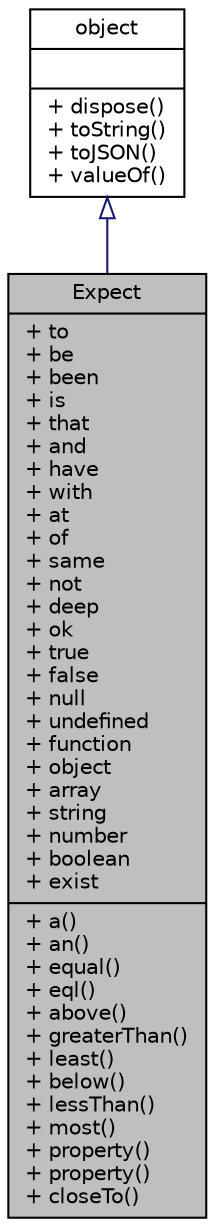 digraph "Expect"
{
  edge [fontname="Helvetica",fontsize="10",labelfontname="Helvetica",labelfontsize="10"];
  node [fontname="Helvetica",fontsize="10",shape=record];
  Node1 [label="{Expect\n|+ to\l+ be\l+ been\l+ is\l+ that\l+ and\l+ have\l+ with\l+ at\l+ of\l+ same\l+ not\l+ deep\l+ ok\l+ true\l+ false\l+ null\l+ undefined\l+ function\l+ object\l+ array\l+ string\l+ number\l+ boolean\l+ exist\l|+ a()\l+ an()\l+ equal()\l+ eql()\l+ above()\l+ greaterThan()\l+ least()\l+ below()\l+ lessThan()\l+ most()\l+ property()\l+ property()\l+ closeTo()\l}",height=0.2,width=0.4,color="black", fillcolor="grey75", style="filled", fontcolor="black"];
  Node2 -> Node1 [dir="back",color="midnightblue",fontsize="10",style="solid",arrowtail="onormal",fontname="Helvetica"];
  Node2 [label="{object\n||+ dispose()\l+ toString()\l+ toJSON()\l+ valueOf()\l}",height=0.2,width=0.4,color="black", fillcolor="white", style="filled",URL="$db/d38/interfaceobject.html",tooltip="基础对象，所有对象均继承于此 "];
}

